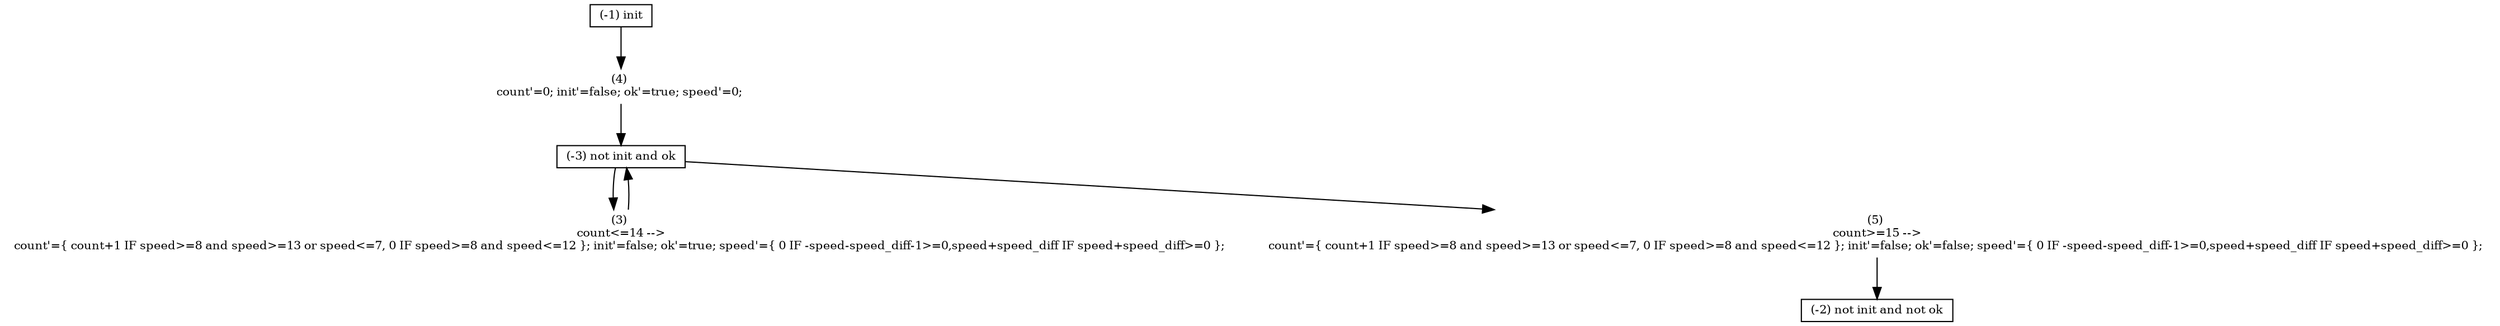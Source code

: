 digraph G {
  
  -3 [shape=box,fontsize=10,height=0.01,width=0.01,label="(-3) not init and ok"];
  -1 [shape=box,fontsize=10,height=0.01,width=0.01,label="(-1) init"];
  -2 [shape=box,fontsize=10,height=0.01,width=0.01,label="(-2) not init and not ok"];
  3 [shape=plaintext,fontsize=10,height=0.01,width=0.01,label="(3) \ncount<=14 -->\ncount'={ count+1 IF speed>=8 and speed>=13 or speed<=7, 0 IF speed>=8 and speed<=12 }; init'=false; ok'=true; speed'={ 0 IF -speed-speed_diff-1>=0,speed+speed_diff IF speed+speed_diff>=0 }; "];
  5 [shape=plaintext,fontsize=10,height=0.01,width=0.01,label="(5) \ncount>=15 -->\ncount'={ count+1 IF speed>=8 and speed>=13 or speed<=7, 0 IF speed>=8 and speed<=12 }; init'=false; ok'=false; speed'={ 0 IF -speed-speed_diff-1>=0,speed+speed_diff IF speed+speed_diff>=0 }; "];
  4 [shape=plaintext,fontsize=10,height=0.01,width=0.01,label="(4) \ncount'=0; init'=false; ok'=true; speed'=0; "];
  -3 -> 3;
  3 -> -3;
  -3 -> 5;
  5 -> -2;
  -1 -> 4;
  4 -> -3;
  
}
